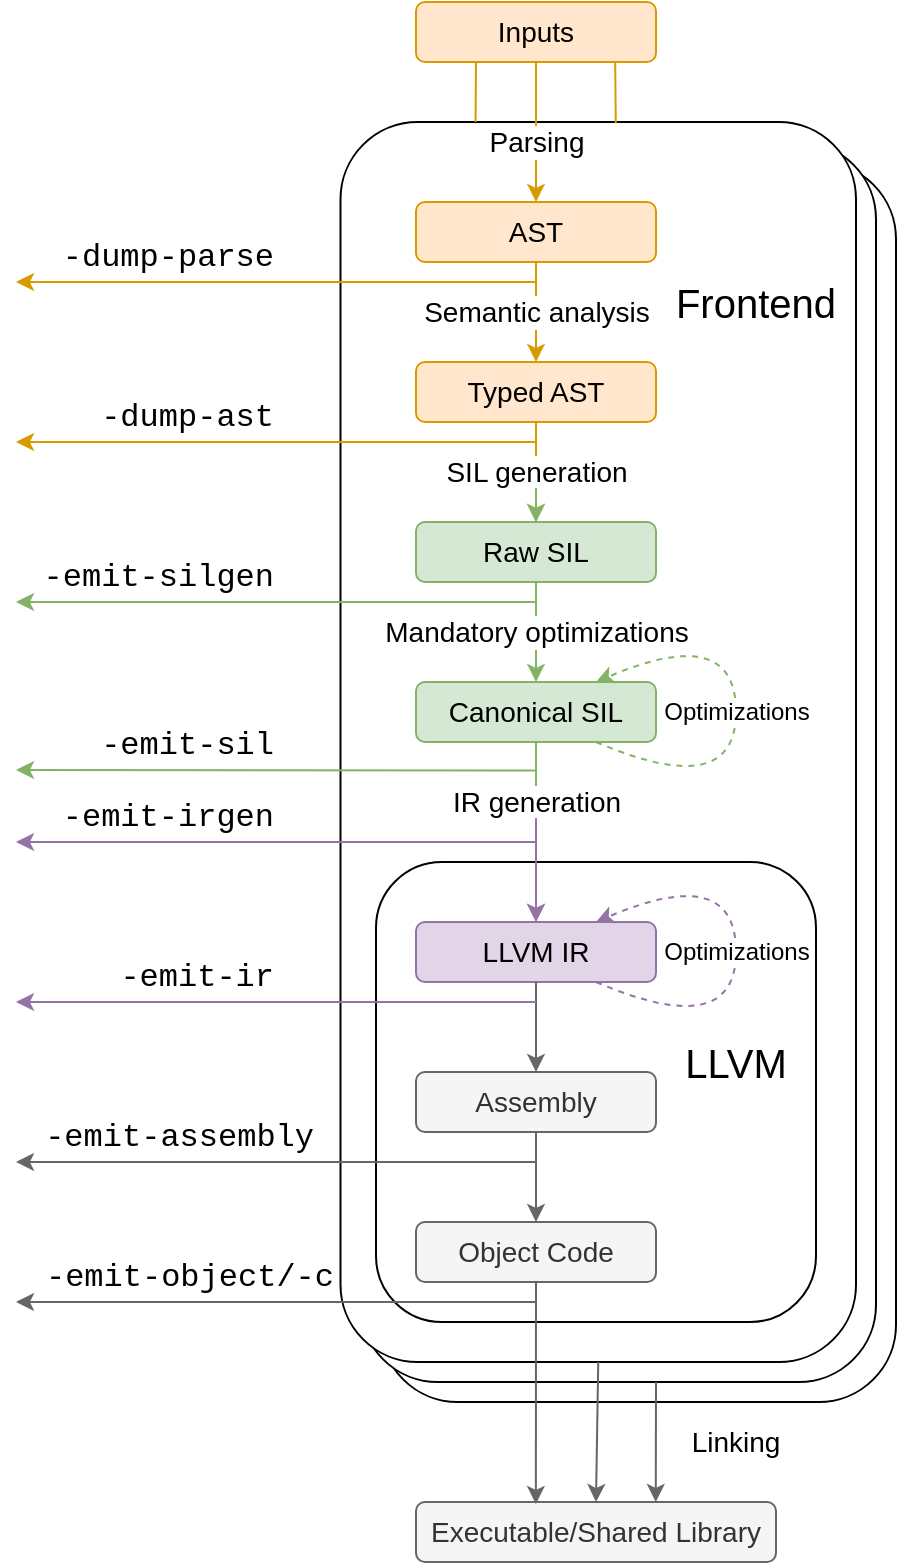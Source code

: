 <mxfile version="14.6.13" type="device"><diagram id="PWtQ6t8FfM7cwxmHAzHb" name="Page-1"><mxGraphModel dx="952" dy="691" grid="1" gridSize="10" guides="1" tooltips="1" connect="1" arrows="1" fold="1" page="1" pageScale="1" pageWidth="827" pageHeight="1169" math="0" shadow="0"><root><mxCell id="0"/><mxCell id="1" parent="0"/><mxCell id="oJXyu7qe7vH2Chw4vyOx-75" value="" style="rounded=1;whiteSpace=wrap;html=1;fontSize=14;" parent="1" vertex="1"><mxGeometry x="302.25" y="140" width="257.75" height="620" as="geometry"/></mxCell><mxCell id="oJXyu7qe7vH2Chw4vyOx-74" value="" style="rounded=1;whiteSpace=wrap;html=1;fontSize=14;" parent="1" vertex="1"><mxGeometry x="292.25" y="130" width="257.75" height="620" as="geometry"/></mxCell><mxCell id="oJXyu7qe7vH2Chw4vyOx-18" value="" style="rounded=1;whiteSpace=wrap;html=1;fontSize=14;" parent="1" vertex="1"><mxGeometry x="282.25" y="120" width="257.75" height="620" as="geometry"/></mxCell><mxCell id="oJXyu7qe7vH2Chw4vyOx-1" value="Inputs" style="rounded=1;whiteSpace=wrap;html=1;fontSize=14;fillColor=#ffe6cc;strokeColor=#d79b00;" parent="1" vertex="1"><mxGeometry x="320" y="60" width="120" height="30" as="geometry"/></mxCell><mxCell id="oJXyu7qe7vH2Chw4vyOx-3" value="AST" style="rounded=1;whiteSpace=wrap;html=1;fontSize=14;fillColor=#ffe6cc;strokeColor=#d79b00;" parent="1" vertex="1"><mxGeometry x="320" y="160" width="120" height="30" as="geometry"/></mxCell><mxCell id="oJXyu7qe7vH2Chw4vyOx-11" value="Typed AST" style="rounded=1;whiteSpace=wrap;html=1;fontSize=14;fillColor=#ffe6cc;strokeColor=#d79b00;" parent="1" vertex="1"><mxGeometry x="320" y="240" width="120" height="30" as="geometry"/></mxCell><mxCell id="oJXyu7qe7vH2Chw4vyOx-12" value="Raw SIL" style="rounded=1;whiteSpace=wrap;html=1;fontSize=14;fillColor=#d5e8d4;strokeColor=#82b366;" parent="1" vertex="1"><mxGeometry x="320" y="320" width="120" height="30" as="geometry"/></mxCell><mxCell id="oJXyu7qe7vH2Chw4vyOx-13" value="Canonical&amp;nbsp;SIL" style="rounded=1;whiteSpace=wrap;html=1;fontSize=14;fillColor=#d5e8d4;strokeColor=#82b366;" parent="1" vertex="1"><mxGeometry x="320" y="400" width="120" height="30" as="geometry"/></mxCell><mxCell id="oJXyu7qe7vH2Chw4vyOx-17" value="Executable/Shared Library" style="rounded=1;whiteSpace=wrap;html=1;fontSize=14;fillColor=#f5f5f5;strokeColor=#666666;fontColor=#333333;" parent="1" vertex="1"><mxGeometry x="320" y="810" width="180" height="30" as="geometry"/></mxCell><mxCell id="oJXyu7qe7vH2Chw4vyOx-25" value="Parsing" style="endArrow=classic;html=1;exitX=0.5;exitY=1;exitDx=0;exitDy=0;fontSize=14;fillColor=#ffe6cc;strokeColor=#d79b00;" parent="1" source="oJXyu7qe7vH2Chw4vyOx-1" target="oJXyu7qe7vH2Chw4vyOx-3" edge="1"><mxGeometry x="0.143" width="50" height="50" relative="1" as="geometry"><mxPoint x="390" y="430" as="sourcePoint"/><mxPoint x="440" y="380" as="targetPoint"/><mxPoint as="offset"/></mxGeometry></mxCell><mxCell id="oJXyu7qe7vH2Chw4vyOx-29" value="" style="endArrow=none;html=1;entryX=0.83;entryY=0.998;entryDx=0;entryDy=0;fontSize=14;exitX=0.534;exitY=0.001;exitDx=0;exitDy=0;entryPerimeter=0;exitPerimeter=0;fillColor=#ffe6cc;strokeColor=#d79b00;" parent="1" source="oJXyu7qe7vH2Chw4vyOx-18" target="oJXyu7qe7vH2Chw4vyOx-1" edge="1"><mxGeometry width="50" height="50" relative="1" as="geometry"><mxPoint x="410" y="130" as="sourcePoint"/><mxPoint x="440" y="430" as="targetPoint"/></mxGeometry></mxCell><mxCell id="oJXyu7qe7vH2Chw4vyOx-30" value="" style="endArrow=none;html=1;fontSize=14;exitX=0.262;exitY=0;exitDx=0;exitDy=0;exitPerimeter=0;fillColor=#ffe6cc;strokeColor=#d79b00;" parent="1" source="oJXyu7qe7vH2Chw4vyOx-18" edge="1"><mxGeometry width="50" height="50" relative="1" as="geometry"><mxPoint x="342" y="120" as="sourcePoint"/><mxPoint x="350" y="90" as="targetPoint"/></mxGeometry></mxCell><mxCell id="oJXyu7qe7vH2Chw4vyOx-31" value="Semantic analysis" style="endArrow=classic;html=1;exitX=0.5;exitY=1;exitDx=0;exitDy=0;fontSize=14;fillColor=#ffe6cc;strokeColor=#d79b00;" parent="1" source="oJXyu7qe7vH2Chw4vyOx-3" target="oJXyu7qe7vH2Chw4vyOx-11" edge="1"><mxGeometry width="50" height="50" relative="1" as="geometry"><mxPoint x="390" y="460" as="sourcePoint"/><mxPoint x="440" y="410" as="targetPoint"/></mxGeometry></mxCell><mxCell id="oJXyu7qe7vH2Chw4vyOx-32" value="SIL generation" style="endArrow=classic;html=1;exitX=0.5;exitY=1;exitDx=0;exitDy=0;entryX=0.5;entryY=0;entryDx=0;entryDy=0;fontSize=14;labelPosition=center;verticalLabelPosition=middle;align=center;verticalAlign=middle;fillColor=#ffe6cc;strokeColor=#d79b00;" parent="1" source="oJXyu7qe7vH2Chw4vyOx-11" target="oJXyu7qe7vH2Chw4vyOx-12" edge="1"><mxGeometry width="50" height="50" relative="1" as="geometry"><mxPoint x="390" y="460" as="sourcePoint"/><mxPoint x="440" y="410" as="targetPoint"/></mxGeometry></mxCell><mxCell id="oJXyu7qe7vH2Chw4vyOx-33" value="Mandatory optimizations" style="endArrow=classic;html=1;exitX=0.5;exitY=1;exitDx=0;exitDy=0;entryX=0.5;entryY=0;entryDx=0;entryDy=0;fontSize=14;fillColor=#d5e8d4;strokeColor=#82b366;" parent="1" source="oJXyu7qe7vH2Chw4vyOx-12" target="oJXyu7qe7vH2Chw4vyOx-13" edge="1"><mxGeometry width="50" height="50" relative="1" as="geometry"><mxPoint x="390" y="460" as="sourcePoint"/><mxPoint x="440" y="410" as="targetPoint"/></mxGeometry></mxCell><mxCell id="oJXyu7qe7vH2Chw4vyOx-34" value="Optimizations" style="curved=1;endArrow=classic;html=1;entryX=0.75;entryY=0;entryDx=0;entryDy=0;exitX=0.75;exitY=1;exitDx=0;exitDy=0;fontSize=12;dashed=1;fillColor=#d5e8d4;strokeColor=#82b366;" parent="1" source="oJXyu7qe7vH2Chw4vyOx-13" target="oJXyu7qe7vH2Chw4vyOx-13" edge="1"><mxGeometry width="50" height="50" relative="1" as="geometry"><mxPoint x="422" y="432" as="sourcePoint"/><mxPoint x="440" y="410" as="targetPoint"/><Array as="points"><mxPoint x="480" y="460"/><mxPoint x="480" y="370"/></Array></mxGeometry></mxCell><mxCell id="oJXyu7qe7vH2Chw4vyOx-50" value="&lt;font style=&quot;font-size: 20px;&quot;&gt;Frontend&lt;/font&gt;" style="text;html=1;strokeColor=none;fillColor=none;align=center;verticalAlign=middle;whiteSpace=wrap;rounded=0;fontSize=20;" parent="1" vertex="1"><mxGeometry x="470" y="200" width="40" height="20" as="geometry"/></mxCell><mxCell id="oJXyu7qe7vH2Chw4vyOx-60" value="" style="endArrow=classic;html=1;shadow=0;fontSize=14;exitX=0.5;exitY=1;exitDx=0;exitDy=0;entryX=0.5;entryY=0;entryDx=0;entryDy=0;fillColor=#f5f5f5;strokeColor=#666666;" parent="1" source="oJXyu7qe7vH2Chw4vyOx-18" target="oJXyu7qe7vH2Chw4vyOx-17" edge="1"><mxGeometry width="50" height="50" relative="1" as="geometry"><mxPoint x="390" y="550" as="sourcePoint"/><mxPoint x="440" y="500" as="targetPoint"/></mxGeometry></mxCell><mxCell id="oJXyu7qe7vH2Chw4vyOx-61" value="" style="endArrow=classic;html=1;shadow=0;fontSize=14;entryX=0.666;entryY=0;entryDx=0;entryDy=0;entryPerimeter=0;fillColor=#f5f5f5;strokeColor=#666666;" parent="1" target="oJXyu7qe7vH2Chw4vyOx-17" edge="1"><mxGeometry width="50" height="50" relative="1" as="geometry"><mxPoint x="440" y="750" as="sourcePoint"/><mxPoint x="510" y="820" as="targetPoint"/></mxGeometry></mxCell><mxCell id="oJXyu7qe7vH2Chw4vyOx-62" value="&lt;font style=&quot;font-size: 14px&quot;&gt;Linking&lt;/font&gt;" style="text;html=1;strokeColor=none;fillColor=none;align=center;verticalAlign=middle;whiteSpace=wrap;rounded=0;fontSize=14;" parent="1" vertex="1"><mxGeometry x="460" y="770" width="40" height="20" as="geometry"/></mxCell><mxCell id="oJXyu7qe7vH2Chw4vyOx-67" value="-dump-ast" style="endArrow=classic;html=1;shadow=0;fontSize=16;fontFamily=Courier New;labelPosition=left;verticalLabelPosition=top;align=right;verticalAlign=bottom;fillColor=#ffe6cc;strokeColor=#d79b00;" parent="1" edge="1"><mxGeometry width="50" height="50" relative="1" as="geometry"><mxPoint x="380" y="280" as="sourcePoint"/><mxPoint x="120" y="280" as="targetPoint"/></mxGeometry></mxCell><mxCell id="oJXyu7qe7vH2Chw4vyOx-68" value="-emit-silgen" style="endArrow=classic;html=1;shadow=0;fontSize=16;fontFamily=Courier New;labelPosition=left;verticalLabelPosition=top;align=right;verticalAlign=bottom;fillColor=#d5e8d4;strokeColor=#82b366;" parent="1" edge="1"><mxGeometry width="50" height="50" relative="1" as="geometry"><mxPoint x="380" y="360" as="sourcePoint"/><mxPoint x="120" y="360" as="targetPoint"/></mxGeometry></mxCell><mxCell id="oJXyu7qe7vH2Chw4vyOx-69" value="-emit-sil" style="endArrow=classic;html=1;shadow=0;fontSize=16;fontFamily=Courier New;labelPosition=left;verticalLabelPosition=top;align=right;verticalAlign=bottom;fillColor=#d5e8d4;strokeColor=#82b366;" parent="1" edge="1"><mxGeometry width="50" height="50" relative="1" as="geometry"><mxPoint x="380" y="444.29" as="sourcePoint"/><mxPoint x="120" y="444" as="targetPoint"/></mxGeometry></mxCell><mxCell id="oJXyu7qe7vH2Chw4vyOx-73" value="-dump-parse" style="endArrow=classic;html=1;shadow=0;fontSize=16;fontFamily=Courier New;labelPosition=left;verticalLabelPosition=top;align=right;verticalAlign=bottom;fillColor=#ffe6cc;strokeColor=#d79b00;" parent="1" edge="1"><mxGeometry width="50" height="50" relative="1" as="geometry"><mxPoint x="380" y="200" as="sourcePoint"/><mxPoint x="120" y="200" as="targetPoint"/></mxGeometry></mxCell><mxCell id="oJXyu7qe7vH2Chw4vyOx-77" value="" style="group" parent="1" vertex="1" connectable="0"><mxGeometry x="300" y="490" width="220" height="230" as="geometry"/></mxCell><mxCell id="oJXyu7qe7vH2Chw4vyOx-42" value="" style="rounded=1;whiteSpace=wrap;html=1;fontSize=14;" parent="oJXyu7qe7vH2Chw4vyOx-77" vertex="1"><mxGeometry width="220" height="230" as="geometry"/></mxCell><mxCell id="oJXyu7qe7vH2Chw4vyOx-14" value="LLVM IR" style="rounded=1;whiteSpace=wrap;html=1;fontSize=14;fillColor=#e1d5e7;strokeColor=#9673a6;" parent="oJXyu7qe7vH2Chw4vyOx-77" vertex="1"><mxGeometry x="20" y="30" width="120" height="30" as="geometry"/></mxCell><mxCell id="oJXyu7qe7vH2Chw4vyOx-15" value="Assembly" style="rounded=1;whiteSpace=wrap;html=1;fontSize=14;fillColor=#f5f5f5;strokeColor=#666666;fontColor=#333333;" parent="oJXyu7qe7vH2Chw4vyOx-77" vertex="1"><mxGeometry x="20" y="105" width="120" height="30" as="geometry"/></mxCell><mxCell id="oJXyu7qe7vH2Chw4vyOx-16" value="Object Code" style="rounded=1;whiteSpace=wrap;html=1;fontSize=14;fillColor=#f5f5f5;strokeColor=#666666;fontColor=#333333;" parent="oJXyu7qe7vH2Chw4vyOx-77" vertex="1"><mxGeometry x="20" y="180" width="120" height="30" as="geometry"/></mxCell><mxCell id="oJXyu7qe7vH2Chw4vyOx-37" value="Optimizations" style="curved=1;endArrow=classic;html=1;entryX=0.75;entryY=0;entryDx=0;entryDy=0;exitX=0.75;exitY=1;exitDx=0;exitDy=0;fontSize=12;dashed=1;fillColor=#e1d5e7;strokeColor=#9673a6;" parent="oJXyu7qe7vH2Chw4vyOx-77" edge="1"><mxGeometry width="50" height="50" relative="1" as="geometry"><mxPoint x="110" y="60" as="sourcePoint"/><mxPoint x="110" y="30" as="targetPoint"/><Array as="points"><mxPoint x="180" y="90"/><mxPoint x="180"/></Array></mxGeometry></mxCell><mxCell id="oJXyu7qe7vH2Chw4vyOx-46" style="edgeStyle=orthogonalEdgeStyle;rounded=0;orthogonalLoop=1;jettySize=auto;html=1;entryX=0.5;entryY=0;entryDx=0;entryDy=0;fontSize=14;fillColor=#f5f5f5;strokeColor=#666666;" parent="oJXyu7qe7vH2Chw4vyOx-77" source="oJXyu7qe7vH2Chw4vyOx-15" target="oJXyu7qe7vH2Chw4vyOx-16" edge="1"><mxGeometry relative="1" as="geometry"/></mxCell><mxCell id="oJXyu7qe7vH2Chw4vyOx-41" value="" style="endArrow=classic;html=1;exitX=0.5;exitY=1;exitDx=0;exitDy=0;entryX=0.5;entryY=0;entryDx=0;entryDy=0;fontSize=14;fillColor=#f5f5f5;strokeColor=#666666;" parent="oJXyu7qe7vH2Chw4vyOx-77" source="oJXyu7qe7vH2Chw4vyOx-14" target="oJXyu7qe7vH2Chw4vyOx-15" edge="1"><mxGeometry width="50" height="50" relative="1" as="geometry"><mxPoint x="-170" y="-20" as="sourcePoint"/><mxPoint x="-120" y="-70" as="targetPoint"/></mxGeometry></mxCell><mxCell id="oJXyu7qe7vH2Chw4vyOx-45" value="&lt;font style=&quot;font-size: 20px;&quot;&gt;LLVM&lt;/font&gt;" style="text;html=1;strokeColor=none;fillColor=none;align=center;verticalAlign=middle;whiteSpace=wrap;rounded=0;fontSize=20;" parent="oJXyu7qe7vH2Chw4vyOx-77" vertex="1"><mxGeometry x="160" y="90" width="40" height="20" as="geometry"/></mxCell><mxCell id="oJXyu7qe7vH2Chw4vyOx-38" value="IR generation" style="endArrow=classic;html=1;exitX=0.5;exitY=1;exitDx=0;exitDy=0;entryX=0.5;entryY=0;entryDx=0;entryDy=0;fontSize=14;fillColor=#d5e8d4;strokeColor=#82b366;" parent="1" source="oJXyu7qe7vH2Chw4vyOx-13" target="oJXyu7qe7vH2Chw4vyOx-14" edge="1"><mxGeometry x="-0.333" width="50" height="50" relative="1" as="geometry"><mxPoint x="390" y="460" as="sourcePoint"/><mxPoint x="440" y="410" as="targetPoint"/><mxPoint as="offset"/></mxGeometry></mxCell><mxCell id="oJXyu7qe7vH2Chw4vyOx-59" style="edgeStyle=none;rounded=0;jumpStyle=arc;orthogonalLoop=1;jettySize=auto;html=1;shadow=0;fontSize=14;entryX=0.333;entryY=0.033;entryDx=0;entryDy=0;entryPerimeter=0;fillColor=#f5f5f5;strokeColor=#666666;" parent="1" source="oJXyu7qe7vH2Chw4vyOx-16" target="oJXyu7qe7vH2Chw4vyOx-17" edge="1"><mxGeometry relative="1" as="geometry"><mxPoint x="380" y="820" as="targetPoint"/></mxGeometry></mxCell><mxCell id="oJXyu7qe7vH2Chw4vyOx-70" value="-emit-ir" style="endArrow=classic;html=1;shadow=0;fontSize=16;fontFamily=Courier New;labelPosition=left;verticalLabelPosition=top;align=right;verticalAlign=bottom;fillColor=#e1d5e7;strokeColor=#9673a6;" parent="1" edge="1"><mxGeometry width="50" height="50" relative="1" as="geometry"><mxPoint x="380" y="560" as="sourcePoint"/><mxPoint x="120" y="560" as="targetPoint"/></mxGeometry></mxCell><mxCell id="oJXyu7qe7vH2Chw4vyOx-71" value="-emit-assembly" style="endArrow=classic;html=1;shadow=0;fontSize=16;fontFamily=Courier New;labelPosition=left;verticalLabelPosition=top;align=right;verticalAlign=bottom;fillColor=#f5f5f5;strokeColor=#666666;" parent="1" edge="1"><mxGeometry x="-0.154" width="50" height="50" relative="1" as="geometry"><mxPoint x="380" y="640" as="sourcePoint"/><mxPoint x="120" y="640" as="targetPoint"/><mxPoint as="offset"/></mxGeometry></mxCell><mxCell id="oJXyu7qe7vH2Chw4vyOx-72" value="-emit-object/-c" style="endArrow=classic;html=1;shadow=0;fontSize=16;fontFamily=Courier New;labelPosition=left;verticalLabelPosition=top;align=right;verticalAlign=bottom;fillColor=#f5f5f5;strokeColor=#666666;" parent="1" edge="1"><mxGeometry x="-0.231" width="50" height="50" relative="1" as="geometry"><mxPoint x="380" y="710" as="sourcePoint"/><mxPoint x="120" y="710" as="targetPoint"/><mxPoint as="offset"/></mxGeometry></mxCell><mxCell id="V8cZHY2H_EQKeuJQF25P-4" value="" style="endArrow=classic;html=1;entryX=0.5;entryY=0;entryDx=0;entryDy=0;fillColor=#d5e8d4;strokeColor=#82b366;" parent="1" target="oJXyu7qe7vH2Chw4vyOx-12" edge="1"><mxGeometry width="50" height="50" relative="1" as="geometry"><mxPoint x="380" y="303" as="sourcePoint"/><mxPoint x="410" y="270" as="targetPoint"/></mxGeometry></mxCell><mxCell id="V8cZHY2H_EQKeuJQF25P-5" value="" style="endArrow=classic;html=1;entryX=0.5;entryY=0;entryDx=0;entryDy=0;fillColor=#e1d5e7;strokeColor=#9673a6;" parent="1" target="oJXyu7qe7vH2Chw4vyOx-14" edge="1"><mxGeometry width="50" height="50" relative="1" as="geometry"><mxPoint x="380" y="468" as="sourcePoint"/><mxPoint x="380" y="480" as="targetPoint"/></mxGeometry></mxCell><mxCell id="CKZFN_Qfbs-gn0L39lo8-1" value="-emit-irgen" style="endArrow=classic;html=1;shadow=0;fontSize=16;fontFamily=Courier New;labelPosition=left;verticalLabelPosition=top;align=right;verticalAlign=bottom;fillColor=#e1d5e7;strokeColor=#9673a6;" edge="1" parent="1"><mxGeometry width="50" height="50" relative="1" as="geometry"><mxPoint x="380" y="480" as="sourcePoint"/><mxPoint x="120" y="480" as="targetPoint"/></mxGeometry></mxCell></root></mxGraphModel></diagram></mxfile>